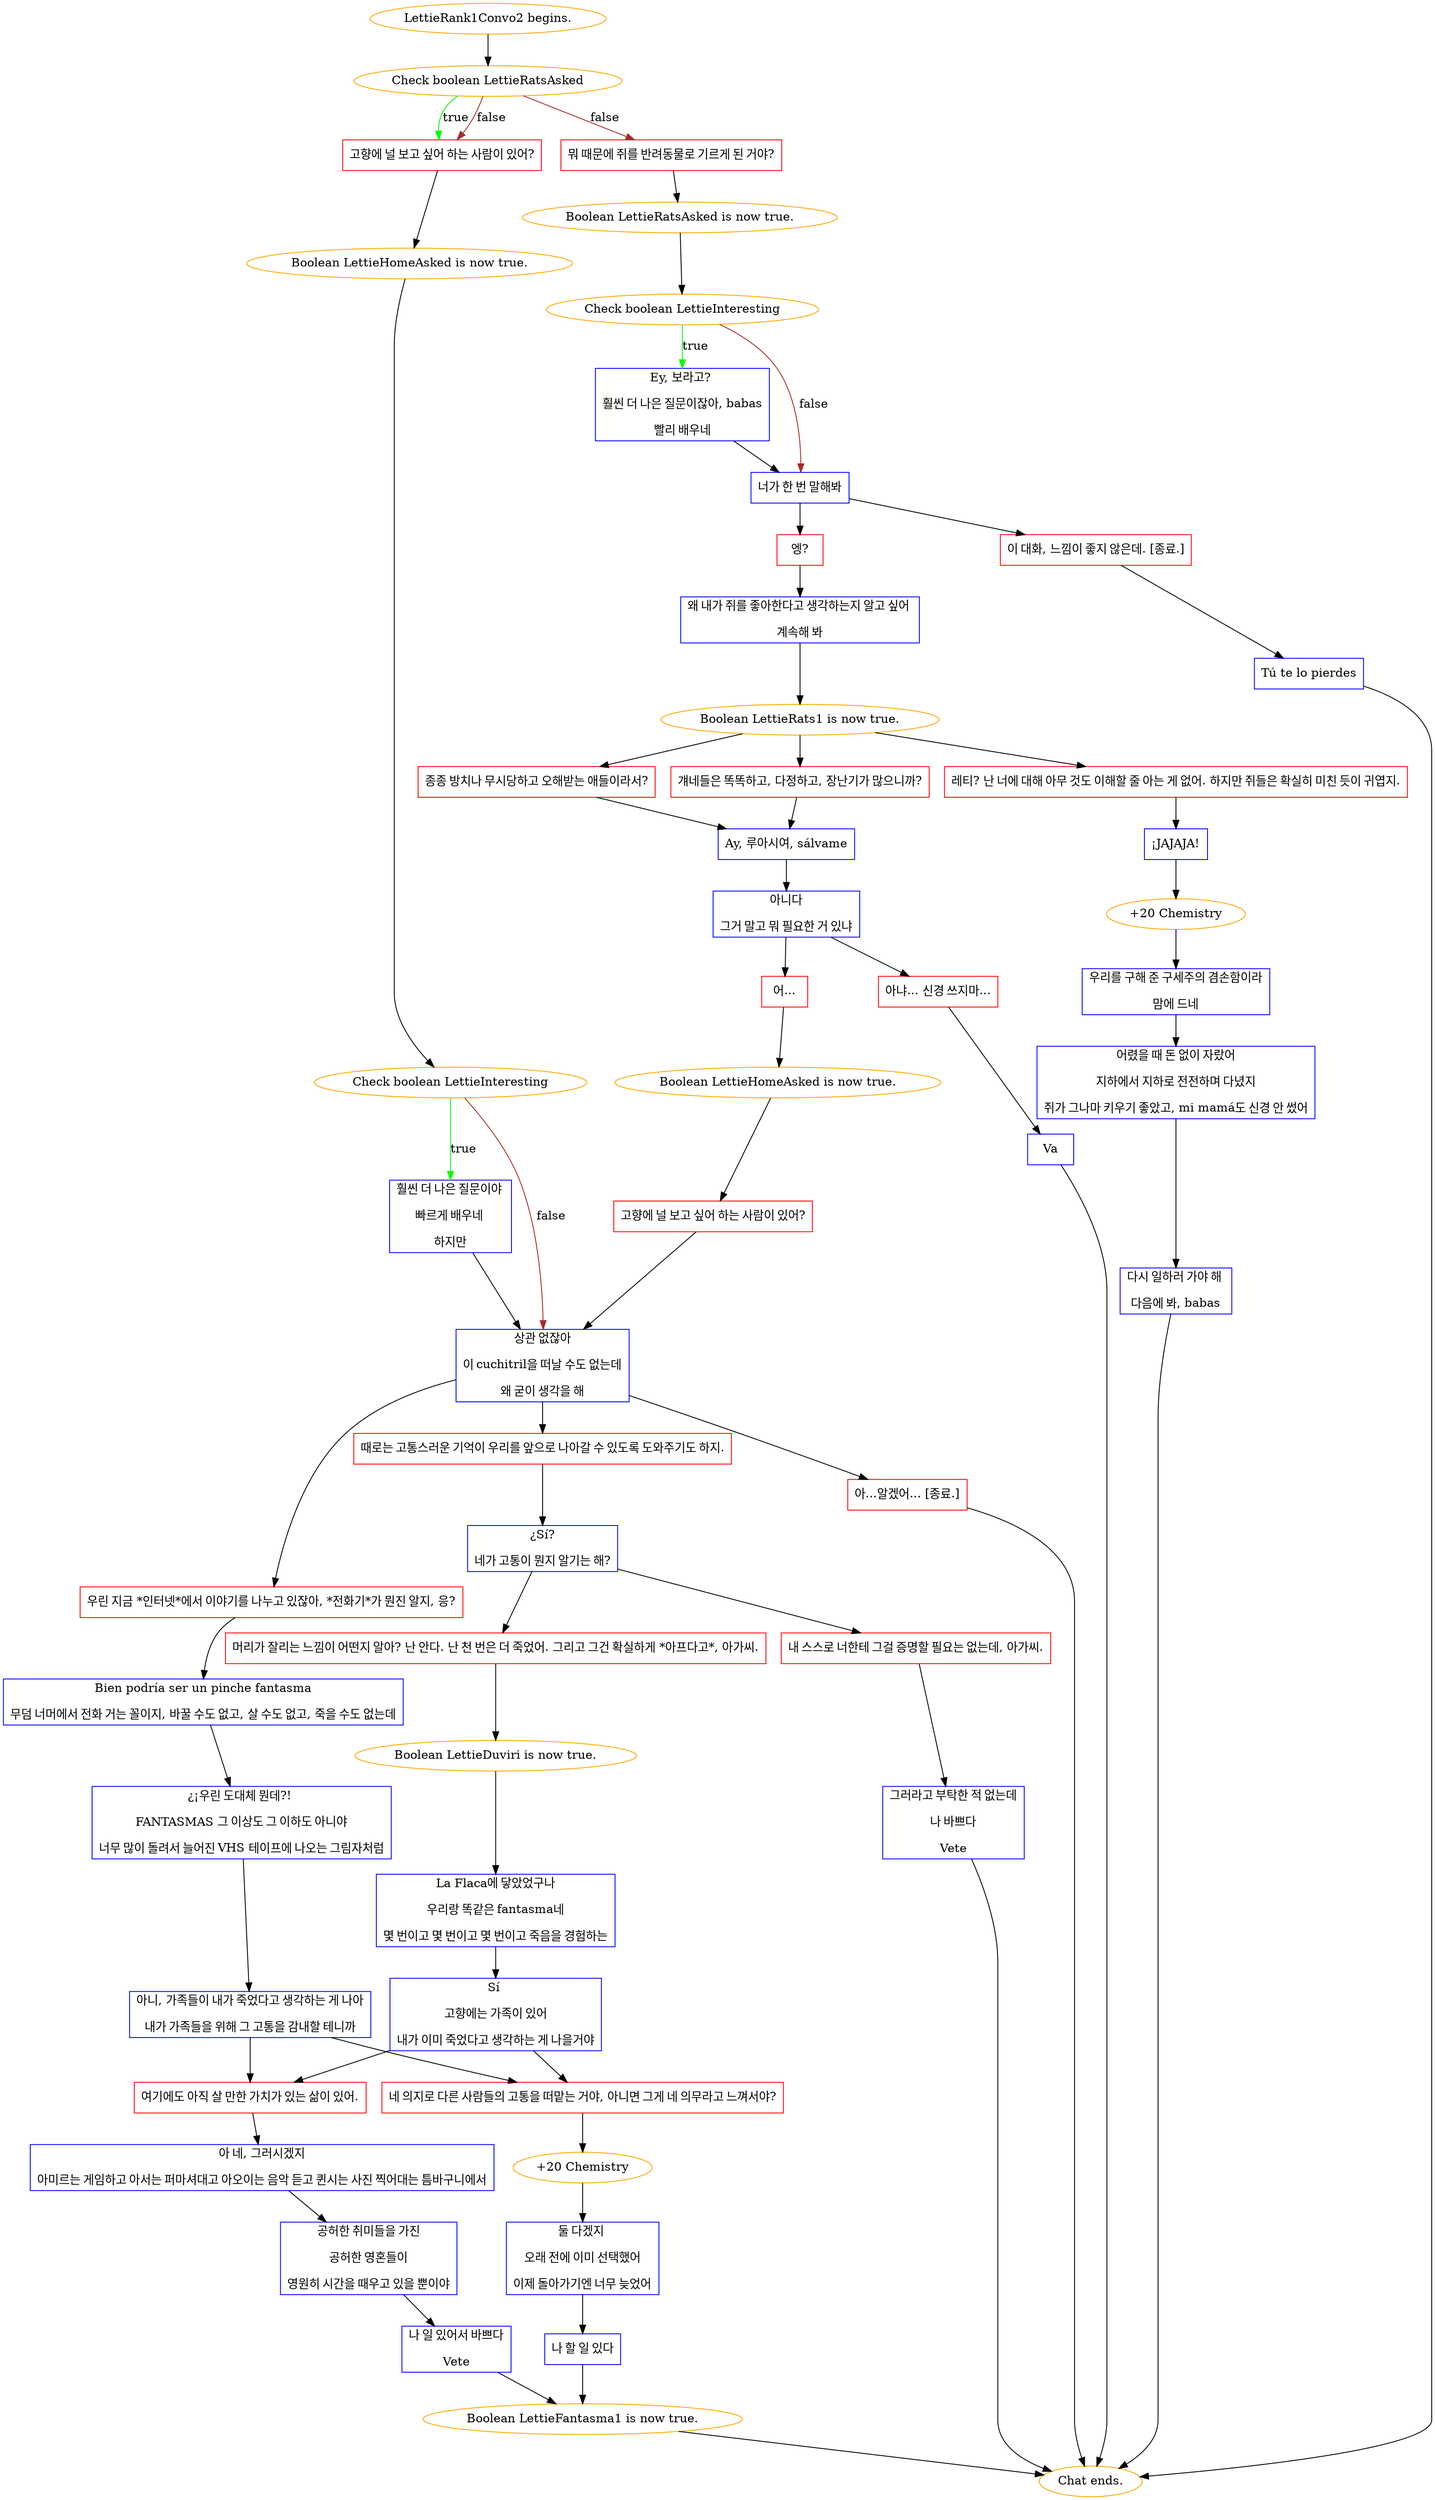 digraph {
	"LettieRank1Convo2 begins." [color=orange];
		"LettieRank1Convo2 begins." -> j89496700;
	j89496700 [label="Check boolean LettieRatsAsked",color=orange];
		j89496700 -> j4155886864 [label=true,color=green];
		j89496700 -> j3278323495 [label=false,color=brown];
		j89496700 -> j4155886864 [label=false,color=brown];
	j4155886864 [label="고향에 널 보고 싶어 하는 사람이 있어?",shape=box,color=red];
		j4155886864 -> j3611088737;
	j3278323495 [label="뭐 때문에 쥐를 반려동물로 기르게 된 거야?",shape=box,color=red];
		j3278323495 -> j1419769657;
	j3611088737 [label="Boolean LettieHomeAsked is now true.",color=orange];
		j3611088737 -> j4029412242;
	j1419769657 [label="Boolean LettieRatsAsked is now true.",color=orange];
		j1419769657 -> j27878299;
	j4029412242 [label="Check boolean LettieInteresting",color=orange];
		j4029412242 -> j1448332284 [label=true,color=green];
		j4029412242 -> j3268433568 [label=false,color=brown];
	j27878299 [label="Check boolean LettieInteresting",color=orange];
		j27878299 -> j2310809549 [label=true,color=green];
		j27878299 -> j843812093 [label=false,color=brown];
	j1448332284 [label="훨씬 더 나은 질문이야 
빠르게 배우네 
하지만",shape=box,color=blue];
		j1448332284 -> j3268433568;
	j3268433568 [label="상관 없잖아
이 cuchitril을 떠날 수도 없는데
왜 굳이 생각을 해",shape=box,color=blue];
		j3268433568 -> j4082388689;
		j3268433568 -> j3754203001;
		j3268433568 -> j2586801596;
	j2310809549 [label="Ey, 보라고? 
훨씬 더 나은 질문이잖아, babas
빨리 배우네",shape=box,color=blue];
		j2310809549 -> j843812093;
	j843812093 [label="너가 한 번 말해봐",shape=box,color=blue];
		j843812093 -> j2068414864;
		j843812093 -> j3501310367;
	j4082388689 [label="우린 지금 *인터넷*에서 이야기를 나누고 있잖아, *전화기*가 뭔진 알지, 응?",shape=box,color=red];
		j4082388689 -> j3336448265;
	j3754203001 [label="때로는 고통스러운 기억이 우리를 앞으로 나아갈 수 있도록 도와주기도 하지.",shape=box,color=red];
		j3754203001 -> j3438932328;
	j2586801596 [label="아...알겠어... [종료.]",shape=box,color=red];
		j2586801596 -> "Chat ends.";
	j2068414864 [label="엥?",shape=box,color=red];
		j2068414864 -> j740217712;
	j3501310367 [label="이 대화, 느낌이 좋지 않은데. [종료.]",shape=box,color=red];
		j3501310367 -> j2365690676;
	j3336448265 [label="Bien podría ser un pinche fantasma
무덤 너머에서 전화 거는 꼴이지, 바꿀 수도 없고, 살 수도 없고, 죽을 수도 없는데",shape=box,color=blue];
		j3336448265 -> j3695487370;
	j3438932328 [label="¿Sí?
네가 고통이 뭔지 알기는 해?",shape=box,color=blue];
		j3438932328 -> j3461139702;
		j3438932328 -> j3700155352;
	"Chat ends." [color=orange];
	j740217712 [label="왜 내가 쥐를 좋아한다고 생각하는지 알고 싶어 
계속해 봐",shape=box,color=blue];
		j740217712 -> j3507503232;
	j2365690676 [label="Tú te lo pierdes",shape=box,color=blue];
		j2365690676 -> "Chat ends.";
	j3695487370 [label="¿¡우린 도대체 뭔데?! 
FANTASMAS 그 이상도 그 이하도 아니야
너무 많이 돌려서 늘어진 VHS 테이프에 나오는 그림자처럼",shape=box,color=blue];
		j3695487370 -> j2200186522;
	j3461139702 [label="머리가 잘리는 느낌이 어떤지 알아? 난 안다. 난 천 번은 더 죽었어. 그리고 그건 확실하게 *아프다고*, 아가씨.",shape=box,color=red];
		j3461139702 -> j2279768250;
	j3700155352 [label="내 스스로 너한테 그걸 증명할 필요는 없는데, 아가씨.",shape=box,color=red];
		j3700155352 -> j99380037;
	j3507503232 [label="Boolean LettieRats1 is now true.",color=orange];
		j3507503232 -> j1787871835;
		j3507503232 -> j2158634634;
		j3507503232 -> j225534383;
	j2200186522 [label="아니, 가족들이 내가 죽었다고 생각하는 게 나아
내가 가족들을 위해 그 고통을 감내할 테니까",shape=box,color=blue];
		j2200186522 -> j355312807;
		j2200186522 -> j2302855915;
	j2279768250 [label="Boolean LettieDuviri is now true.",color=orange];
		j2279768250 -> j1367953408;
	j99380037 [label="그러라고 부탁한 적 없는데
나 바쁘다
Vete",shape=box,color=blue];
		j99380037 -> "Chat ends.";
	j1787871835 [label="걔네들은 똑똑하고, 다정하고, 장난기가 많으니까?",shape=box,color=red];
		j1787871835 -> j2419634346;
	j2158634634 [label="종종 방치나 무시당하고 오해받는 애들이라서?",shape=box,color=red];
		j2158634634 -> j2419634346;
	j225534383 [label="레티? 난 너에 대해 아무 것도 이해할 줄 아는 게 없어. 하지만 쥐들은 확실히 미친 듯이 귀엽지.",shape=box,color=red];
		j225534383 -> j340785586;
	j355312807 [label="여기에도 아직 살 만한 가치가 있는 삶이 있어.",shape=box,color=red];
		j355312807 -> j1537124505;
	j2302855915 [label="네 의지로 다른 사람들의 고통을 떠맡는 거야, 아니면 그게 네 의무라고 느껴서야?",shape=box,color=red];
		j2302855915 -> j2251708647;
	j1367953408 [label="La Flaca에 닿았었구나
우리랑 똑같은 fantasma네
몇 번이고 몇 번이고 몇 번이고 죽음을 경험하는",shape=box,color=blue];
		j1367953408 -> j3857501421;
	j2419634346 [label="Ay, 루아시여, sálvame",shape=box,color=blue];
		j2419634346 -> j1446209013;
	j340785586 [label="¡JAJAJA!",shape=box,color=blue];
		j340785586 -> j2268578067;
	j1537124505 [label="아 네, 그러시겠지
아미르는 게임하고 아서는 퍼마셔대고 아오이는 음악 듣고 퀸시는 사진 찍어대는 틈바구니에서",shape=box,color=blue];
		j1537124505 -> j3608250709;
	j2251708647 [label="+20 Chemistry",color=orange];
		j2251708647 -> j4209072532;
	j3857501421 [label="Sí 
고향에는 가족이 있어
내가 이미 죽었다고 생각하는 게 나을거야",shape=box,color=blue];
		j3857501421 -> j2302855915;
		j3857501421 -> j355312807;
	j1446209013 [label="아니다
그거 말고 뭐 필요한 거 있냐",shape=box,color=blue];
		j1446209013 -> j1840424440;
		j1446209013 -> j3566326007;
	j2268578067 [label="+20 Chemistry",color=orange];
		j2268578067 -> j3899222723;
	j3608250709 [label="공허한 취미들을 가진
공허한 영혼들이
영원히 시간을 때우고 있을 뿐이야",shape=box,color=blue];
		j3608250709 -> j2268822211;
	j4209072532 [label="둘 다겠지 
오래 전에 이미 선택했어
이제 돌아가기엔 너무 늦었어",shape=box,color=blue];
		j4209072532 -> j18851103;
	j1840424440 [label="어...",shape=box,color=red];
		j1840424440 -> j1935737832;
	j3566326007 [label="아냐... 신경 쓰지마...",shape=box,color=red];
		j3566326007 -> j2547240352;
	j3899222723 [label="우리를 구해 준 구세주의 겸손함이라
맘에 드네",shape=box,color=blue];
		j3899222723 -> j1100586792;
	j2268822211 [label="나 일 있어서 바쁘다
Vete",shape=box,color=blue];
		j2268822211 -> j1253712857;
	j18851103 [label="나 할 일 있다",shape=box,color=blue];
		j18851103 -> j1253712857;
	j1935737832 [label="Boolean LettieHomeAsked is now true.",color=orange];
		j1935737832 -> j2641460921;
	j2547240352 [label="Va",shape=box,color=blue];
		j2547240352 -> "Chat ends.";
	j1100586792 [label="어렸을 때 돈 없이 자랐어
지하에서 지하로 전전하며 다녔지
쥐가 그나마 키우기 좋았고, mi mamá도 신경 안 썼어",shape=box,color=blue];
		j1100586792 -> j409582221;
	j1253712857 [label="Boolean LettieFantasma1 is now true.",color=orange];
		j1253712857 -> "Chat ends.";
	j2641460921 [label="고향에 널 보고 싶어 하는 사람이 있어?",shape=box,color=red];
		j2641460921 -> j3268433568;
	j409582221 [label="다시 일하러 가야 해 
다음에 봐, babas",shape=box,color=blue];
		j409582221 -> "Chat ends.";
}